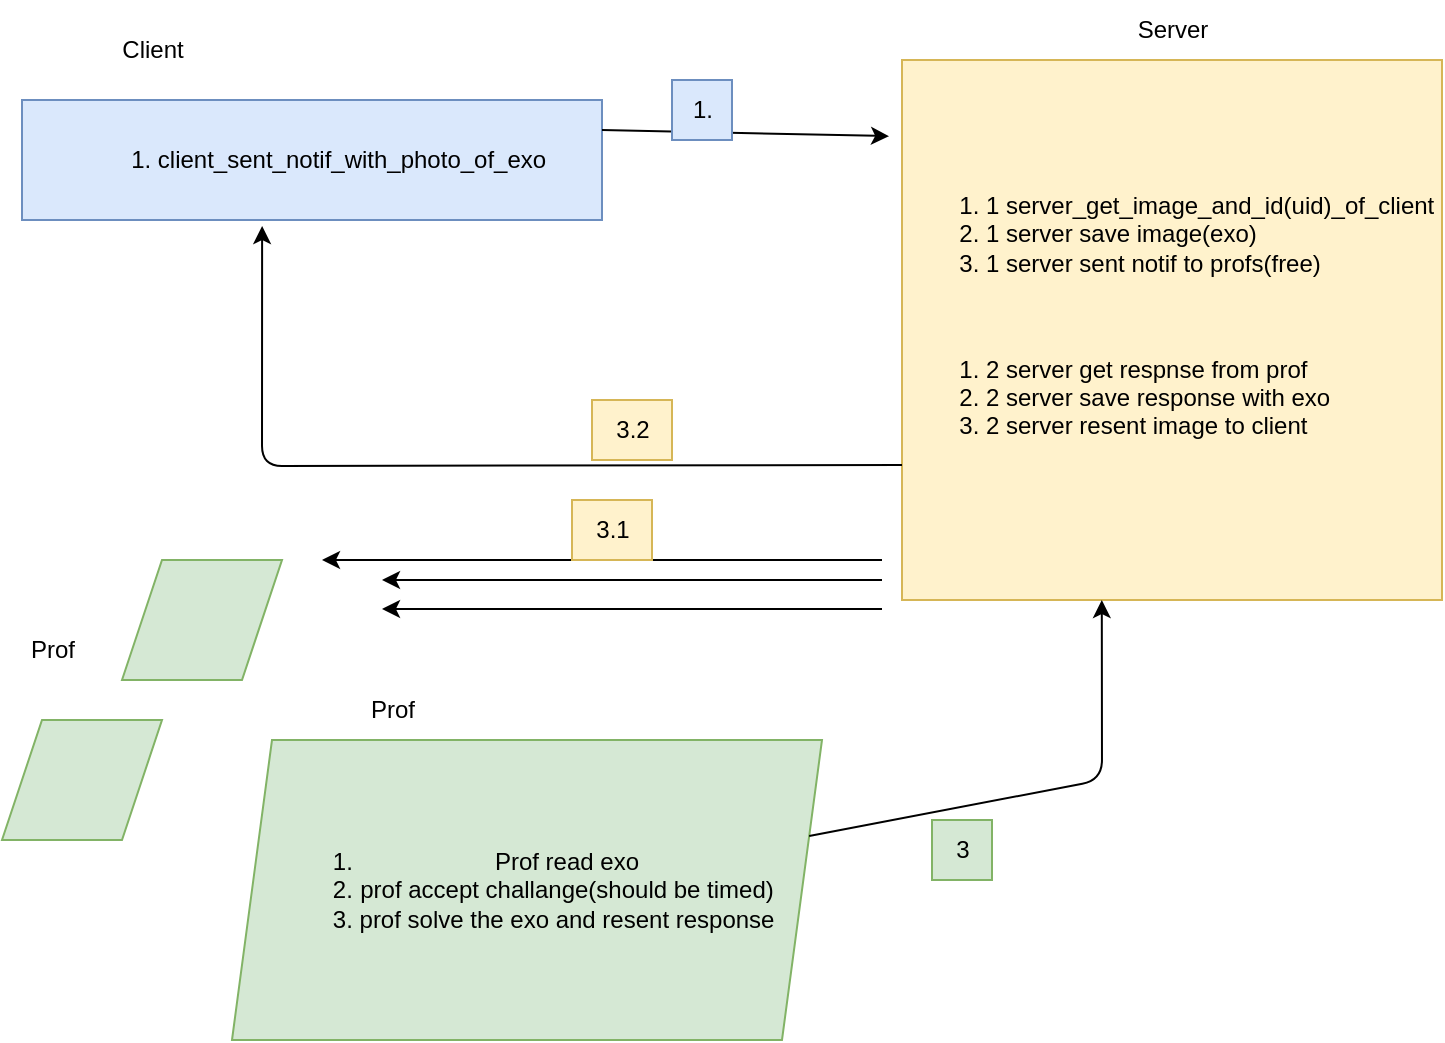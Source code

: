 <mxfile>
    <diagram id="8Bqzy_PbmEEJ3dEfQHa8" name="Page-1">
        <mxGraphModel dx="951" dy="612" grid="1" gridSize="10" guides="1" tooltips="1" connect="1" arrows="1" fold="1" page="1" pageScale="1" pageWidth="850" pageHeight="1100" math="0" shadow="0">
            <root>
                <mxCell id="0"/>
                <mxCell id="1" parent="0"/>
                <mxCell id="2" value="&lt;ol&gt;&lt;li&gt;client_sent_notif_with_photo_of_exo&lt;/li&gt;&lt;/ol&gt;" style="rounded=0;whiteSpace=wrap;html=1;fillColor=#dae8fc;strokeColor=#6c8ebf;" vertex="1" parent="1">
                    <mxGeometry x="40" y="270" width="290" height="60" as="geometry"/>
                </mxCell>
                <mxCell id="3" value="" style="endArrow=classic;html=1;exitX=1;exitY=0.25;exitDx=0;exitDy=0;entryX=-0.024;entryY=0.141;entryDx=0;entryDy=0;entryPerimeter=0;" edge="1" parent="1" source="2" target="4">
                    <mxGeometry width="50" height="50" relative="1" as="geometry">
                        <mxPoint x="330" y="500" as="sourcePoint"/>
                        <mxPoint x="360" y="285" as="targetPoint"/>
                    </mxGeometry>
                </mxCell>
                <mxCell id="4" value="&lt;ol&gt;&lt;li&gt;1 server_get_image_and_id(uid)_of_client&lt;/li&gt;&lt;li&gt;1 server save image(exo)&lt;/li&gt;&lt;li&gt;1 server sent notif to profs(free)&lt;/li&gt;&lt;/ol&gt;&lt;div&gt;&lt;br&gt;&lt;/div&gt;&lt;div&gt;&lt;ol&gt;&lt;li&gt;2 server get respnse from prof&lt;/li&gt;&lt;li&gt;2 server save response with exo&lt;/li&gt;&lt;li&gt;2 server resent image to client&lt;/li&gt;&lt;/ol&gt;&lt;/div&gt;&lt;div&gt;&lt;br&gt;&lt;/div&gt;" style="whiteSpace=wrap;html=1;aspect=fixed;align=left;fillColor=#fff2cc;strokeColor=#d6b656;" vertex="1" parent="1">
                    <mxGeometry x="480" y="250" width="270" height="270" as="geometry"/>
                </mxCell>
                <mxCell id="5" value="" style="endArrow=classic;html=1;" edge="1" parent="1">
                    <mxGeometry width="50" height="50" relative="1" as="geometry">
                        <mxPoint x="470" y="510" as="sourcePoint"/>
                        <mxPoint x="220" y="510" as="targetPoint"/>
                    </mxGeometry>
                </mxCell>
                <mxCell id="6" value="" style="endArrow=classic;html=1;" edge="1" parent="1">
                    <mxGeometry width="50" height="50" relative="1" as="geometry">
                        <mxPoint x="470" y="500" as="sourcePoint"/>
                        <mxPoint x="190" y="500" as="targetPoint"/>
                    </mxGeometry>
                </mxCell>
                <mxCell id="7" value="" style="endArrow=classic;html=1;" edge="1" parent="1">
                    <mxGeometry width="50" height="50" relative="1" as="geometry">
                        <mxPoint x="470" y="524.5" as="sourcePoint"/>
                        <mxPoint x="220" y="524.5" as="targetPoint"/>
                    </mxGeometry>
                </mxCell>
                <mxCell id="8" value="&lt;div&gt;3.1&lt;/div&gt;" style="text;html=1;align=center;verticalAlign=middle;resizable=0;points=[];autosize=1;strokeColor=#d6b656;fillColor=#fff2cc;" vertex="1" parent="1">
                    <mxGeometry x="315" y="470" width="40" height="30" as="geometry"/>
                </mxCell>
                <mxCell id="9" value="&lt;div&gt;1.&lt;/div&gt;" style="text;html=1;align=center;verticalAlign=middle;resizable=0;points=[];autosize=1;strokeColor=#6c8ebf;fillColor=#dae8fc;" vertex="1" parent="1">
                    <mxGeometry x="365" y="260" width="30" height="30" as="geometry"/>
                </mxCell>
                <mxCell id="10" value="" style="shape=parallelogram;perimeter=parallelogramPerimeter;whiteSpace=wrap;html=1;fixedSize=1;fillColor=#d5e8d4;strokeColor=#82b366;" vertex="1" parent="1">
                    <mxGeometry x="30" y="580" width="80" height="60" as="geometry"/>
                </mxCell>
                <mxCell id="11" value="Prof" style="text;html=1;align=center;verticalAlign=middle;resizable=0;points=[];autosize=1;strokeColor=none;fillColor=none;" vertex="1" parent="1">
                    <mxGeometry x="30" y="530" width="50" height="30" as="geometry"/>
                </mxCell>
                <mxCell id="12" value="Client" style="text;html=1;align=center;verticalAlign=middle;resizable=0;points=[];autosize=1;strokeColor=none;fillColor=none;" vertex="1" parent="1">
                    <mxGeometry x="80" y="230" width="50" height="30" as="geometry"/>
                </mxCell>
                <mxCell id="13" value="Server" style="text;html=1;align=center;verticalAlign=middle;resizable=0;points=[];autosize=1;strokeColor=none;fillColor=none;" vertex="1" parent="1">
                    <mxGeometry x="585" y="220" width="60" height="30" as="geometry"/>
                </mxCell>
                <mxCell id="14" value="&lt;ol&gt;&lt;li&gt;Prof read exo&lt;/li&gt;&lt;li&gt;prof accept challange(should be timed)&lt;/li&gt;&lt;li&gt;prof solve the exo and resent response&lt;/li&gt;&lt;/ol&gt;" style="shape=parallelogram;perimeter=parallelogramPerimeter;whiteSpace=wrap;html=1;fixedSize=1;fillColor=#d5e8d4;strokeColor=#82b366;" vertex="1" parent="1">
                    <mxGeometry x="145" y="590" width="295" height="150" as="geometry"/>
                </mxCell>
                <mxCell id="15" value="" style="shape=parallelogram;perimeter=parallelogramPerimeter;whiteSpace=wrap;html=1;fixedSize=1;fillColor=#d5e8d4;strokeColor=#82b366;" vertex="1" parent="1">
                    <mxGeometry x="90" y="500" width="80" height="60" as="geometry"/>
                </mxCell>
                <mxCell id="16" value="Prof" style="text;html=1;align=center;verticalAlign=middle;resizable=0;points=[];autosize=1;strokeColor=none;fillColor=none;" vertex="1" parent="1">
                    <mxGeometry x="200" y="560" width="50" height="30" as="geometry"/>
                </mxCell>
                <mxCell id="17" value="" style="endArrow=classic;html=1;entryX=0.37;entryY=1;entryDx=0;entryDy=0;entryPerimeter=0;" edge="1" parent="1" source="14" target="4">
                    <mxGeometry width="50" height="50" relative="1" as="geometry">
                        <mxPoint x="430" y="580" as="sourcePoint"/>
                        <mxPoint x="690" y="590" as="targetPoint"/>
                        <Array as="points">
                            <mxPoint x="580" y="610"/>
                        </Array>
                    </mxGeometry>
                </mxCell>
                <mxCell id="18" value="" style="endArrow=classic;html=1;entryX=0.414;entryY=1.05;entryDx=0;entryDy=0;entryPerimeter=0;exitX=0;exitY=0.75;exitDx=0;exitDy=0;" edge="1" parent="1" source="4" target="2">
                    <mxGeometry width="50" height="50" relative="1" as="geometry">
                        <mxPoint x="430" y="510" as="sourcePoint"/>
                        <mxPoint x="480" y="460" as="targetPoint"/>
                        <Array as="points">
                            <mxPoint x="160" y="453"/>
                        </Array>
                    </mxGeometry>
                </mxCell>
                <mxCell id="19" value="3.2" style="text;html=1;align=center;verticalAlign=middle;resizable=0;points=[];autosize=1;strokeColor=#d6b656;fillColor=#fff2cc;" vertex="1" parent="1">
                    <mxGeometry x="325" y="420" width="40" height="30" as="geometry"/>
                </mxCell>
                <mxCell id="20" value="3" style="text;html=1;align=center;verticalAlign=middle;resizable=0;points=[];autosize=1;strokeColor=#82b366;fillColor=#d5e8d4;" vertex="1" parent="1">
                    <mxGeometry x="495" y="630" width="30" height="30" as="geometry"/>
                </mxCell>
            </root>
        </mxGraphModel>
    </diagram>
</mxfile>